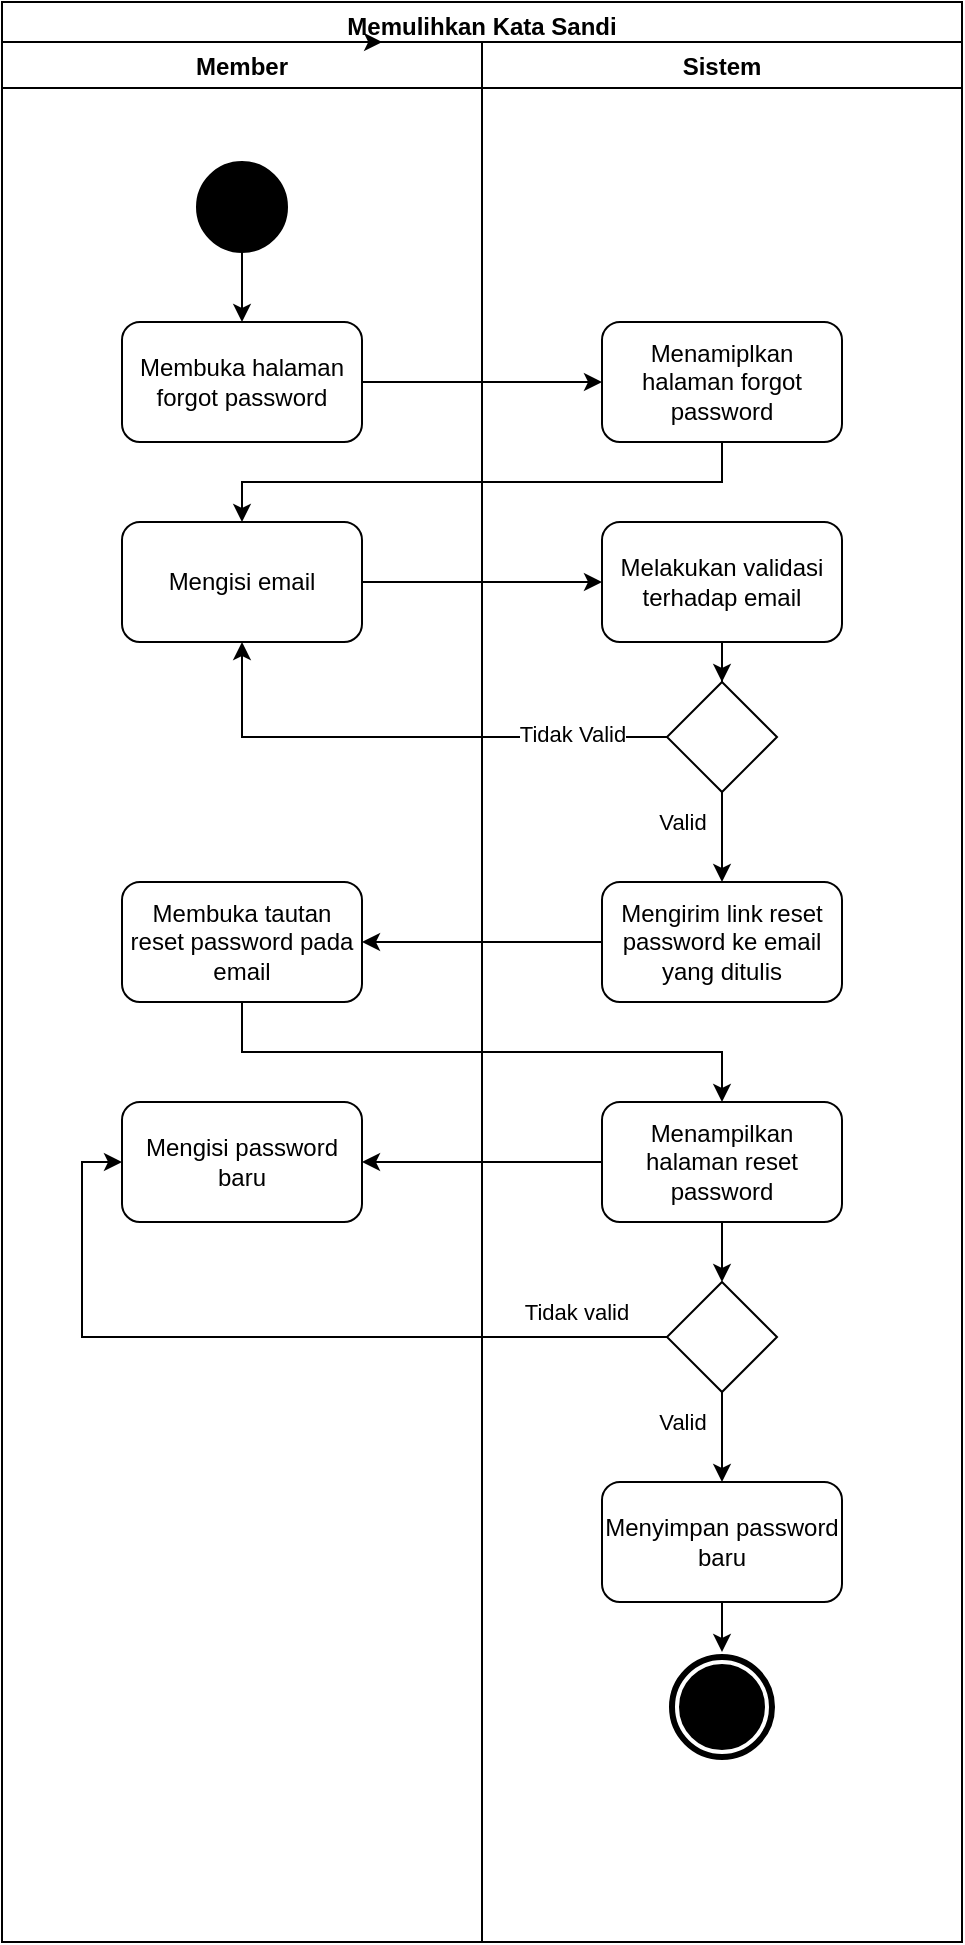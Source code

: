 <mxfile version="18.0.6" type="device"><diagram id="prtHgNgQTEPvFCAcTncT" name="Page-1"><mxGraphModel dx="1221" dy="575" grid="1" gridSize="10" guides="1" tooltips="1" connect="1" arrows="1" fold="1" page="1" pageScale="1" pageWidth="827" pageHeight="1169" math="0" shadow="0"><root><mxCell id="0"/><mxCell id="1" parent="0"/><mxCell id="xOL2CaStUpzWwHvCU3t6-1" value="Memulihkan Kata Sandi" style="swimlane;fillColor=none;" parent="1" vertex="1"><mxGeometry x="240" y="60" width="480" height="970" as="geometry"/></mxCell><mxCell id="xOL2CaStUpzWwHvCU3t6-3" value="Member" style="swimlane;startSize=23;" parent="xOL2CaStUpzWwHvCU3t6-1" vertex="1"><mxGeometry y="20" width="240" height="950" as="geometry"/></mxCell><mxCell id="vmJuZQhiceogOi0fgAVd-5" style="edgeStyle=orthogonalEdgeStyle;rounded=0;orthogonalLoop=1;jettySize=auto;html=1;" parent="xOL2CaStUpzWwHvCU3t6-3" source="xOL2CaStUpzWwHvCU3t6-4" target="vmJuZQhiceogOi0fgAVd-3" edge="1"><mxGeometry relative="1" as="geometry"/></mxCell><mxCell id="xOL2CaStUpzWwHvCU3t6-4" value="" style="ellipse;whiteSpace=wrap;html=1;aspect=fixed;fillColor=#000000;" parent="xOL2CaStUpzWwHvCU3t6-3" vertex="1"><mxGeometry x="97.5" y="60" width="45" height="45" as="geometry"/></mxCell><mxCell id="vmJuZQhiceogOi0fgAVd-3" value="Membuka halaman forgot password" style="rounded=1;whiteSpace=wrap;html=1;fillColor=none;" parent="xOL2CaStUpzWwHvCU3t6-3" vertex="1"><mxGeometry x="60" y="140" width="120" height="60" as="geometry"/></mxCell><mxCell id="vmJuZQhiceogOi0fgAVd-12" value="Membuka tautan reset password pada email" style="rounded=1;whiteSpace=wrap;html=1;fillColor=none;" parent="xOL2CaStUpzWwHvCU3t6-3" vertex="1"><mxGeometry x="60" y="420" width="120" height="60" as="geometry"/></mxCell><mxCell id="vmJuZQhiceogOi0fgAVd-16" value="Mengisi password baru" style="rounded=1;whiteSpace=wrap;html=1;fillColor=none;" parent="xOL2CaStUpzWwHvCU3t6-3" vertex="1"><mxGeometry x="60" y="530" width="120" height="60" as="geometry"/></mxCell><mxCell id="8O35Q4yE5lDGAT71DADw-32" value="Mengisi email" style="rounded=1;whiteSpace=wrap;html=1;fillColor=none;" parent="xOL2CaStUpzWwHvCU3t6-3" vertex="1"><mxGeometry x="60" y="240" width="120" height="60" as="geometry"/></mxCell><mxCell id="xOL2CaStUpzWwHvCU3t6-2" value="Sistem" style="swimlane;" parent="xOL2CaStUpzWwHvCU3t6-1" vertex="1"><mxGeometry x="240" y="20" width="240" height="950" as="geometry"/></mxCell><mxCell id="xOL2CaStUpzWwHvCU3t6-14" style="edgeStyle=orthogonalEdgeStyle;rounded=0;orthogonalLoop=1;jettySize=auto;html=1;" parent="xOL2CaStUpzWwHvCU3t6-2" source="xOL2CaStUpzWwHvCU3t6-6" target="xOL2CaStUpzWwHvCU3t6-13" edge="1"><mxGeometry relative="1" as="geometry"/></mxCell><mxCell id="xOL2CaStUpzWwHvCU3t6-6" value="Melakukan validasi terhadap email" style="rounded=1;whiteSpace=wrap;html=1;fillColor=none;" parent="xOL2CaStUpzWwHvCU3t6-2" vertex="1"><mxGeometry x="60" y="240" width="120" height="60" as="geometry"/></mxCell><mxCell id="xOL2CaStUpzWwHvCU3t6-18" value="Valid" style="edgeStyle=orthogonalEdgeStyle;rounded=0;orthogonalLoop=1;jettySize=auto;html=1;" parent="xOL2CaStUpzWwHvCU3t6-2" source="xOL2CaStUpzWwHvCU3t6-13" target="xOL2CaStUpzWwHvCU3t6-16" edge="1"><mxGeometry x="-0.333" y="-20" relative="1" as="geometry"><mxPoint as="offset"/></mxGeometry></mxCell><mxCell id="xOL2CaStUpzWwHvCU3t6-13" value="" style="rhombus;whiteSpace=wrap;html=1;fillColor=none;" parent="xOL2CaStUpzWwHvCU3t6-2" vertex="1"><mxGeometry x="92.5" y="320" width="55" height="55" as="geometry"/></mxCell><mxCell id="xOL2CaStUpzWwHvCU3t6-16" value="Mengirim link reset password ke email yang ditulis" style="rounded=1;whiteSpace=wrap;html=1;fillColor=none;" parent="xOL2CaStUpzWwHvCU3t6-2" vertex="1"><mxGeometry x="60" y="420" width="120" height="60" as="geometry"/></mxCell><mxCell id="xOL2CaStUpzWwHvCU3t6-19" value="" style="ellipse;shape=doubleEllipse;whiteSpace=wrap;html=1;aspect=fixed;fillColor=#000000;strokeColor=#FFFFFF;strokeWidth=2;" parent="xOL2CaStUpzWwHvCU3t6-2" vertex="1"><mxGeometry x="92.5" y="805" width="55" height="55" as="geometry"/></mxCell><mxCell id="vmJuZQhiceogOi0fgAVd-4" value="Menamiplkan halaman forgot password" style="rounded=1;whiteSpace=wrap;html=1;fillColor=none;" parent="xOL2CaStUpzWwHvCU3t6-2" vertex="1"><mxGeometry x="60" y="140" width="120" height="60" as="geometry"/></mxCell><mxCell id="vmJuZQhiceogOi0fgAVd-26" style="edgeStyle=orthogonalEdgeStyle;rounded=0;orthogonalLoop=1;jettySize=auto;html=1;" parent="xOL2CaStUpzWwHvCU3t6-2" source="vmJuZQhiceogOi0fgAVd-14" target="vmJuZQhiceogOi0fgAVd-22" edge="1"><mxGeometry relative="1" as="geometry"/></mxCell><mxCell id="vmJuZQhiceogOi0fgAVd-14" value="Menampilkan halaman reset password" style="rounded=1;whiteSpace=wrap;html=1;fillColor=none;" parent="xOL2CaStUpzWwHvCU3t6-2" vertex="1"><mxGeometry x="60" y="530" width="120" height="60" as="geometry"/></mxCell><mxCell id="vmJuZQhiceogOi0fgAVd-22" value="" style="rhombus;whiteSpace=wrap;html=1;fillColor=none;" parent="xOL2CaStUpzWwHvCU3t6-2" vertex="1"><mxGeometry x="92.5" y="620" width="55" height="55" as="geometry"/></mxCell><mxCell id="vmJuZQhiceogOi0fgAVd-28" style="edgeStyle=orthogonalEdgeStyle;rounded=0;orthogonalLoop=1;jettySize=auto;html=1;" parent="xOL2CaStUpzWwHvCU3t6-2" source="vmJuZQhiceogOi0fgAVd-23" target="xOL2CaStUpzWwHvCU3t6-19" edge="1"><mxGeometry relative="1" as="geometry"/></mxCell><mxCell id="vmJuZQhiceogOi0fgAVd-23" value="Menyimpan password baru" style="rounded=1;whiteSpace=wrap;html=1;fillColor=none;" parent="xOL2CaStUpzWwHvCU3t6-2" vertex="1"><mxGeometry x="60" y="720" width="120" height="60" as="geometry"/></mxCell><mxCell id="vmJuZQhiceogOi0fgAVd-21" value="Valid" style="edgeStyle=orthogonalEdgeStyle;rounded=0;orthogonalLoop=1;jettySize=auto;html=1;" parent="xOL2CaStUpzWwHvCU3t6-2" source="vmJuZQhiceogOi0fgAVd-22" target="vmJuZQhiceogOi0fgAVd-23" edge="1"><mxGeometry x="-0.333" y="-20" relative="1" as="geometry"><mxPoint as="offset"/></mxGeometry></mxCell><mxCell id="vmJuZQhiceogOi0fgAVd-24" value="Tidak valid" style="edgeLabel;html=1;align=center;verticalAlign=middle;resizable=0;points=[];" parent="xOL2CaStUpzWwHvCU3t6-2" vertex="1" connectable="0"><mxGeometry x="46.5" y="634.5" as="geometry"/></mxCell><mxCell id="vmJuZQhiceogOi0fgAVd-6" style="edgeStyle=orthogonalEdgeStyle;rounded=0;orthogonalLoop=1;jettySize=auto;html=1;" parent="xOL2CaStUpzWwHvCU3t6-1" source="vmJuZQhiceogOi0fgAVd-3" target="vmJuZQhiceogOi0fgAVd-4" edge="1"><mxGeometry relative="1" as="geometry"/></mxCell><mxCell id="vmJuZQhiceogOi0fgAVd-13" style="edgeStyle=orthogonalEdgeStyle;rounded=0;orthogonalLoop=1;jettySize=auto;html=1;entryX=1;entryY=0.5;entryDx=0;entryDy=0;" parent="xOL2CaStUpzWwHvCU3t6-1" source="xOL2CaStUpzWwHvCU3t6-16" target="vmJuZQhiceogOi0fgAVd-12" edge="1"><mxGeometry relative="1" as="geometry"/></mxCell><mxCell id="vmJuZQhiceogOi0fgAVd-15" style="edgeStyle=orthogonalEdgeStyle;rounded=0;orthogonalLoop=1;jettySize=auto;html=1;exitX=0.5;exitY=1;exitDx=0;exitDy=0;entryX=0.5;entryY=0;entryDx=0;entryDy=0;" parent="xOL2CaStUpzWwHvCU3t6-1" source="vmJuZQhiceogOi0fgAVd-12" target="vmJuZQhiceogOi0fgAVd-14" edge="1"><mxGeometry relative="1" as="geometry"/></mxCell><mxCell id="vmJuZQhiceogOi0fgAVd-17" style="edgeStyle=orthogonalEdgeStyle;rounded=0;orthogonalLoop=1;jettySize=auto;html=1;exitX=0;exitY=0.5;exitDx=0;exitDy=0;" parent="xOL2CaStUpzWwHvCU3t6-1" source="vmJuZQhiceogOi0fgAVd-14" target="vmJuZQhiceogOi0fgAVd-16" edge="1"><mxGeometry relative="1" as="geometry"/></mxCell><mxCell id="vmJuZQhiceogOi0fgAVd-27" style="edgeStyle=orthogonalEdgeStyle;rounded=0;orthogonalLoop=1;jettySize=auto;html=1;exitX=0;exitY=0.5;exitDx=0;exitDy=0;entryX=0;entryY=0.5;entryDx=0;entryDy=0;" parent="xOL2CaStUpzWwHvCU3t6-1" source="vmJuZQhiceogOi0fgAVd-22" target="vmJuZQhiceogOi0fgAVd-16" edge="1"><mxGeometry relative="1" as="geometry"/></mxCell><mxCell id="J4xfqxHeoUKMOuX4S9kI-1" style="edgeStyle=orthogonalEdgeStyle;rounded=0;orthogonalLoop=1;jettySize=auto;html=1;" parent="xOL2CaStUpzWwHvCU3t6-1" source="vmJuZQhiceogOi0fgAVd-4" target="8O35Q4yE5lDGAT71DADw-32" edge="1"><mxGeometry relative="1" as="geometry"><Array as="points"><mxPoint x="360" y="240"/><mxPoint x="120" y="240"/></Array></mxGeometry></mxCell><mxCell id="J4xfqxHeoUKMOuX4S9kI-2" style="edgeStyle=orthogonalEdgeStyle;rounded=0;orthogonalLoop=1;jettySize=auto;html=1;" parent="xOL2CaStUpzWwHvCU3t6-1" source="8O35Q4yE5lDGAT71DADw-32" target="xOL2CaStUpzWwHvCU3t6-6" edge="1"><mxGeometry relative="1" as="geometry"/></mxCell><mxCell id="J4xfqxHeoUKMOuX4S9kI-3" style="edgeStyle=orthogonalEdgeStyle;rounded=0;orthogonalLoop=1;jettySize=auto;html=1;entryX=0.5;entryY=1;entryDx=0;entryDy=0;" parent="xOL2CaStUpzWwHvCU3t6-1" source="xOL2CaStUpzWwHvCU3t6-13" target="8O35Q4yE5lDGAT71DADw-32" edge="1"><mxGeometry relative="1" as="geometry"/></mxCell><mxCell id="J4xfqxHeoUKMOuX4S9kI-4" value="Tidak Valid" style="edgeLabel;html=1;align=center;verticalAlign=middle;resizable=0;points=[];" parent="J4xfqxHeoUKMOuX4S9kI-3" vertex="1" connectable="0"><mxGeometry x="-0.636" y="-2" relative="1" as="geometry"><mxPoint as="offset"/></mxGeometry></mxCell><mxCell id="JkkMbjOrYOmef_J5-OzH-1" style="edgeStyle=orthogonalEdgeStyle;rounded=0;orthogonalLoop=1;jettySize=auto;html=1;exitX=0.75;exitY=0;exitDx=0;exitDy=0;entryX=0.792;entryY=0;entryDx=0;entryDy=0;entryPerimeter=0;" edge="1" parent="xOL2CaStUpzWwHvCU3t6-1" source="xOL2CaStUpzWwHvCU3t6-3" target="xOL2CaStUpzWwHvCU3t6-3"><mxGeometry relative="1" as="geometry"/></mxCell></root></mxGraphModel></diagram></mxfile>